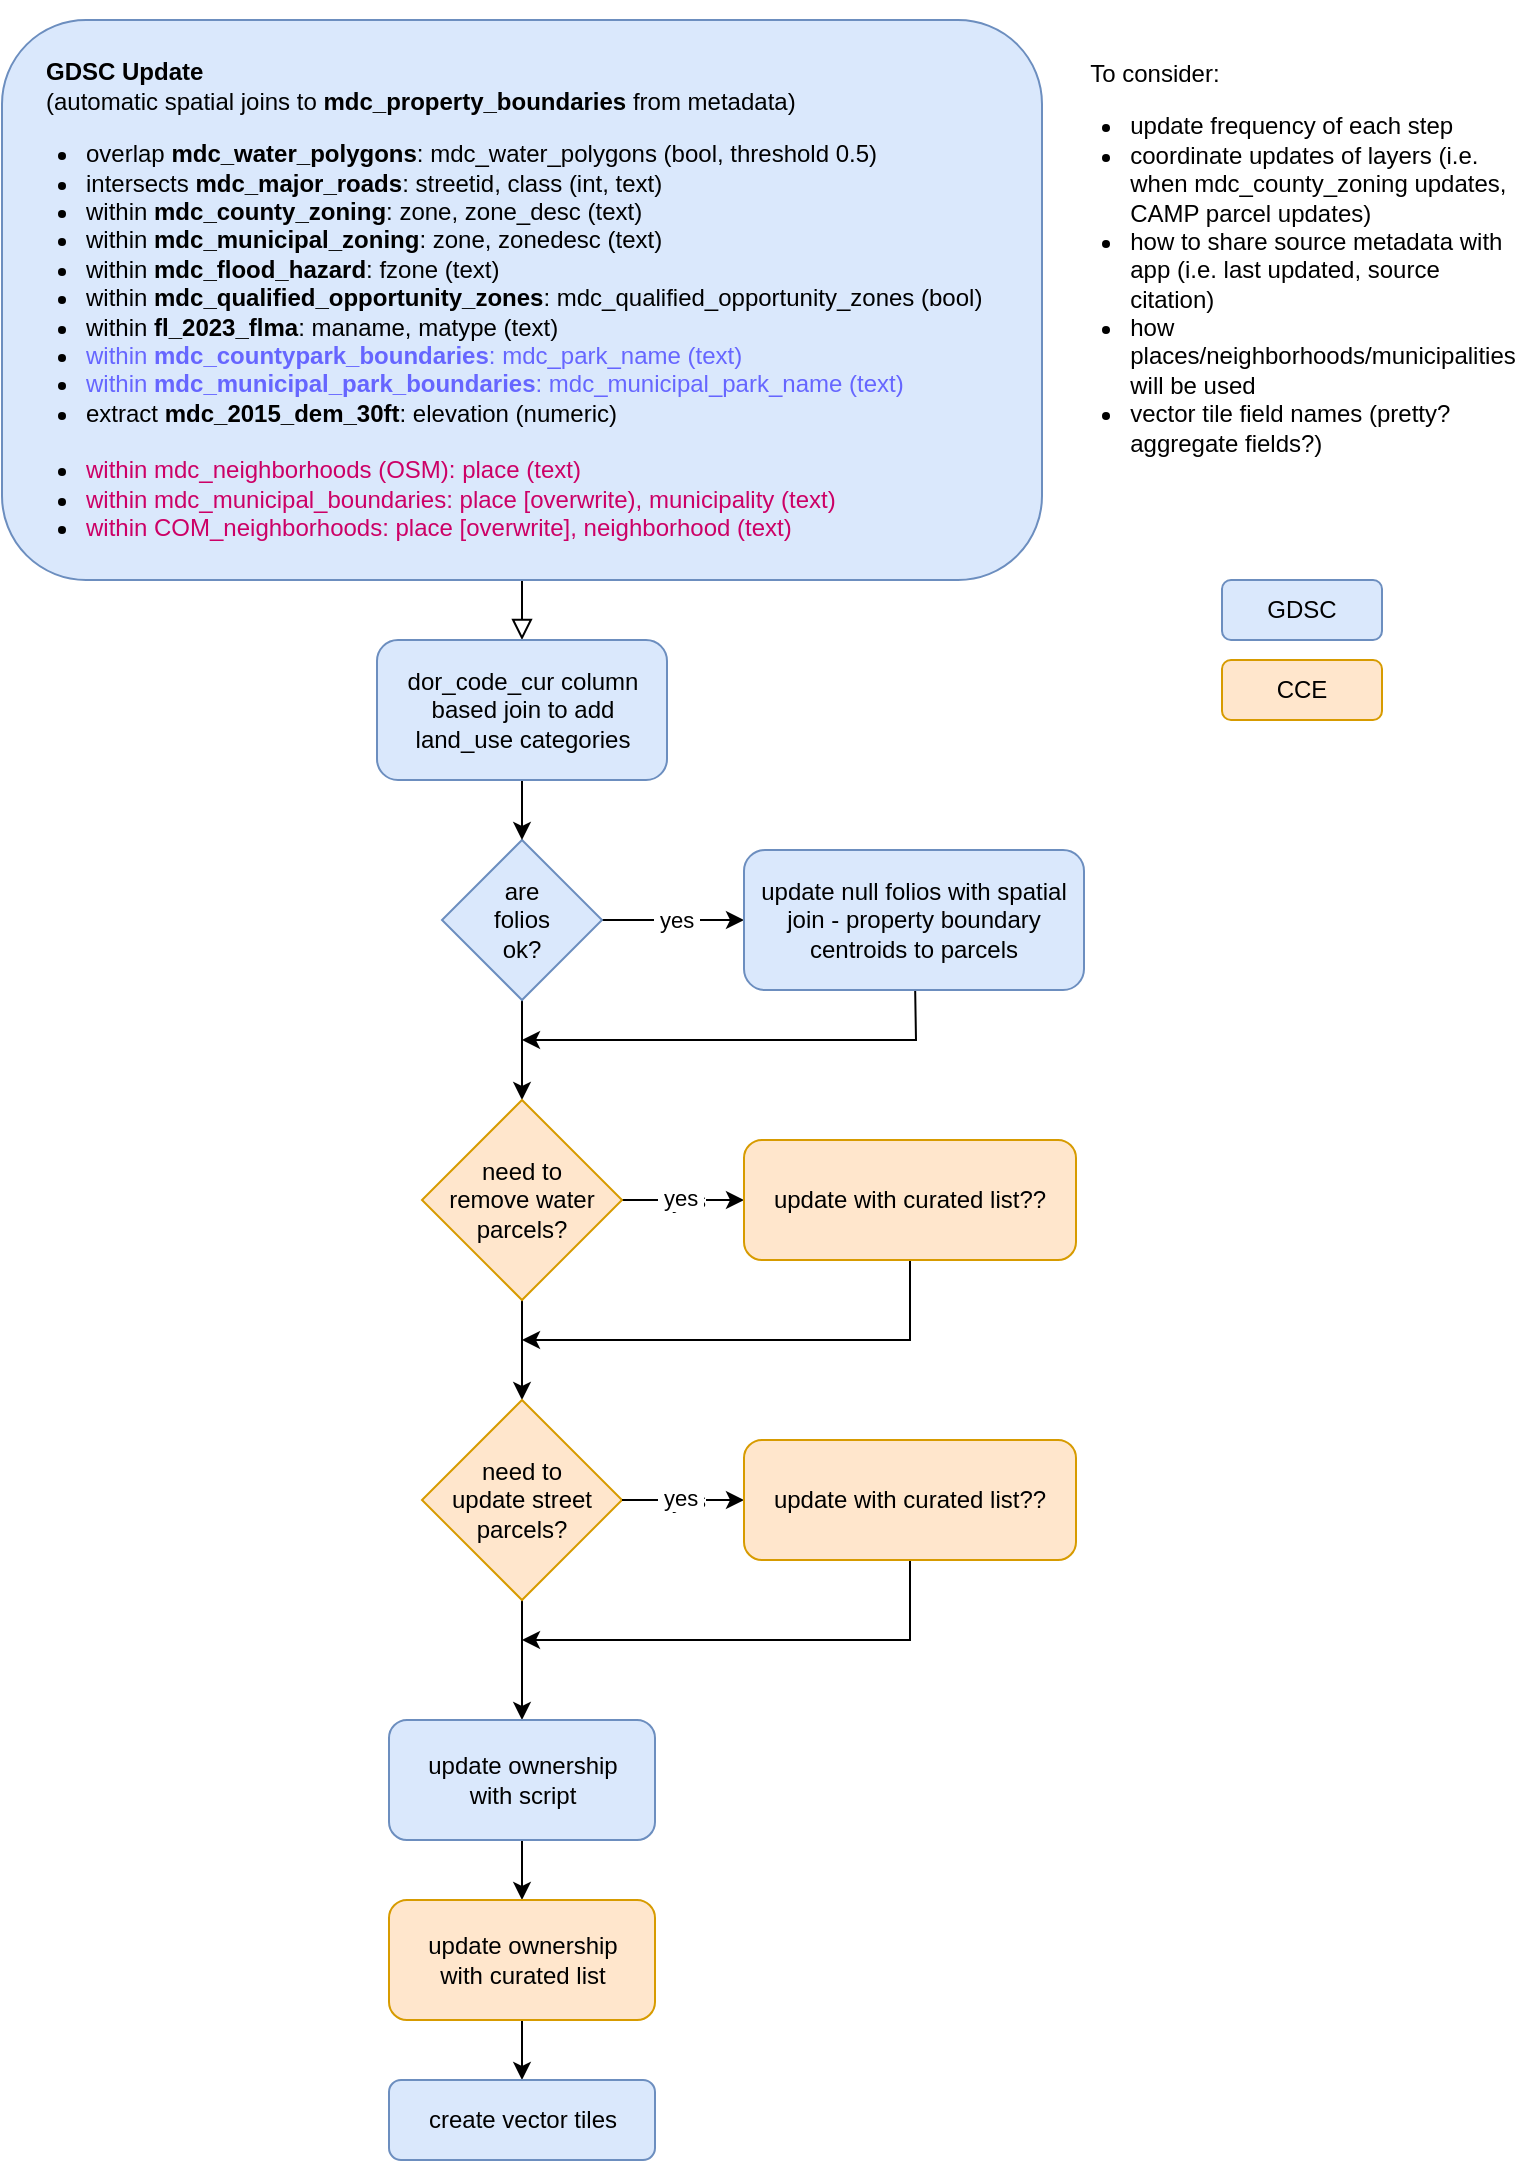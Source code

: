 <mxfile version="24.7.6">
  <diagram id="C5RBs43oDa-KdzZeNtuy" name="Page-1">
    <mxGraphModel dx="1194" dy="1891" grid="1" gridSize="10" guides="1" tooltips="1" connect="1" arrows="1" fold="1" page="1" pageScale="1" pageWidth="827" pageHeight="1169" math="0" shadow="0">
      <root>
        <mxCell id="WIyWlLk6GJQsqaUBKTNV-0" />
        <mxCell id="WIyWlLk6GJQsqaUBKTNV-1" parent="WIyWlLk6GJQsqaUBKTNV-0" />
        <mxCell id="WIyWlLk6GJQsqaUBKTNV-2" value="" style="rounded=0;html=1;jettySize=auto;orthogonalLoop=1;fontSize=11;endArrow=block;endFill=0;endSize=8;strokeWidth=1;shadow=0;labelBackgroundColor=none;edgeStyle=orthogonalEdgeStyle;entryX=0.5;entryY=0;entryDx=0;entryDy=0;" parent="WIyWlLk6GJQsqaUBKTNV-1" source="WIyWlLk6GJQsqaUBKTNV-3" target="Tnecxjnj71vA2LuBwW1x-28" edge="1">
          <mxGeometry relative="1" as="geometry">
            <mxPoint x="300" y="-810" as="targetPoint" />
          </mxGeometry>
        </mxCell>
        <mxCell id="WIyWlLk6GJQsqaUBKTNV-3" value="&lt;blockquote style=&quot;margin: 0px 0px 0px 20px; border: none; padding: 0px;&quot;&gt;&lt;span style=&quot;background-color: initial;&quot;&gt;&lt;b&gt;GDSC Update&lt;/b&gt;&lt;br&gt;&lt;/span&gt;&lt;span style=&quot;background-color: initial;&quot;&gt;(automatic spatial joins to &lt;b&gt;mdc_property_boundaries &lt;/b&gt;from metadata)&lt;/span&gt;&lt;/blockquote&gt;&lt;ul style=&quot;padding-left: 40px; margin-bottom: 0px;&quot;&gt;&lt;li&gt;overlap &lt;b&gt;mdc_water_polygons&lt;/b&gt;: mdc_water_polygons (bool, threshold 0.5)&lt;/li&gt;&lt;li&gt;intersects &lt;b&gt;mdc_major_roads&lt;/b&gt;: streetid, class (int, text)&lt;/li&gt;&lt;li&gt;within &lt;b&gt;mdc_county_zoning&lt;/b&gt;: zone, zone_desc (text)&lt;/li&gt;&lt;li&gt;within &lt;b&gt;mdc_municipal_zoning&lt;/b&gt;: zone, zonedesc (text)&lt;/li&gt;&lt;li&gt;within &lt;b&gt;mdc_flood_hazard&lt;/b&gt;: fzone (text)&lt;/li&gt;&lt;li&gt;within &lt;b&gt;mdc_qualified_opportunity_zones&lt;/b&gt;: mdc_qualified_opportunity_zones (bool)&lt;/li&gt;&lt;li&gt;within &lt;b&gt;fl_2023_flma&lt;/b&gt;: maname, matype (text)&lt;/li&gt;&lt;li&gt;&lt;font color=&quot;#6666ff&quot;&gt;within &lt;b style=&quot;&quot;&gt;mdc_countypark_boundaries&lt;/b&gt;: mdc_park_name (text)&lt;/font&gt;&lt;/li&gt;&lt;li&gt;&lt;font color=&quot;#6666ff&quot;&gt;within &lt;b style=&quot;&quot;&gt;mdc_municipal_park_boundaries&lt;/b&gt;: mdc_municipal_park_name (text)&lt;/font&gt;&lt;/li&gt;&lt;li&gt;extract &lt;b&gt;mdc_2015_dem_30ft&lt;/b&gt;: elevation (numeric)&lt;/li&gt;&lt;/ul&gt;&lt;div&gt;&lt;br&gt;&lt;/div&gt;&lt;ul style=&quot;padding-left: 40px; margin-top: 0px; margin-bottom: 0px; margin-left: 0px;&quot;&gt;&lt;li&gt;&lt;font color=&quot;#cc0066&quot;&gt;within mdc_neighborhoods (OSM): place (text)&lt;/font&gt;&lt;/li&gt;&lt;li&gt;&lt;font color=&quot;#cc0066&quot;&gt;within mdc_municipal_boundaries: place [overwrite), municipality (text)&lt;/font&gt;&lt;/li&gt;&lt;li&gt;&lt;font color=&quot;#cc0066&quot;&gt;within COM_neighborhoods: place [overwrite], neighborhood (text)&lt;/font&gt;&lt;/li&gt;&lt;/ul&gt;" style="rounded=1;whiteSpace=wrap;html=1;fontSize=12;glass=0;strokeWidth=1;shadow=0;align=left;fillColor=#dae8fc;strokeColor=#6c8ebf;" parent="WIyWlLk6GJQsqaUBKTNV-1" vertex="1">
          <mxGeometry x="40" y="-1130" width="520" height="280" as="geometry" />
        </mxCell>
        <mxCell id="Tnecxjnj71vA2LuBwW1x-3" value="" style="edgeStyle=orthogonalEdgeStyle;rounded=0;orthogonalLoop=1;jettySize=auto;html=1;" parent="WIyWlLk6GJQsqaUBKTNV-1" source="Tnecxjnj71vA2LuBwW1x-1" target="Tnecxjnj71vA2LuBwW1x-2" edge="1">
          <mxGeometry relative="1" as="geometry" />
        </mxCell>
        <mxCell id="Tnecxjnj71vA2LuBwW1x-9" value="&amp;nbsp;yes&amp;nbsp;" style="edgeLabel;html=1;align=center;verticalAlign=middle;resizable=0;points=[];" parent="Tnecxjnj71vA2LuBwW1x-3" vertex="1" connectable="0">
          <mxGeometry x="0.041" relative="1" as="geometry">
            <mxPoint as="offset" />
          </mxGeometry>
        </mxCell>
        <mxCell id="Tnecxjnj71vA2LuBwW1x-5" value="" style="edgeStyle=orthogonalEdgeStyle;rounded=0;orthogonalLoop=1;jettySize=auto;html=1;" parent="WIyWlLk6GJQsqaUBKTNV-1" source="Tnecxjnj71vA2LuBwW1x-1" target="Tnecxjnj71vA2LuBwW1x-4" edge="1">
          <mxGeometry relative="1" as="geometry">
            <Array as="points">
              <mxPoint x="297" y="-530" />
            </Array>
          </mxGeometry>
        </mxCell>
        <mxCell id="Tnecxjnj71vA2LuBwW1x-1" value="are&lt;div&gt;folios&lt;/div&gt;&lt;div&gt;ok?&lt;/div&gt;" style="rhombus;whiteSpace=wrap;html=1;fillColor=#dae8fc;strokeColor=#6c8ebf;" parent="WIyWlLk6GJQsqaUBKTNV-1" vertex="1">
          <mxGeometry x="260" y="-720" width="80" height="80" as="geometry" />
        </mxCell>
        <mxCell id="Tnecxjnj71vA2LuBwW1x-8" style="rounded=0;orthogonalLoop=1;jettySize=auto;html=1;" parent="WIyWlLk6GJQsqaUBKTNV-1" source="Tnecxjnj71vA2LuBwW1x-2" edge="1">
          <mxGeometry relative="1" as="geometry">
            <mxPoint x="300" y="-620" as="targetPoint" />
            <Array as="points">
              <mxPoint x="497" y="-620" />
              <mxPoint x="357" y="-620" />
            </Array>
          </mxGeometry>
        </mxCell>
        <mxCell id="Tnecxjnj71vA2LuBwW1x-2" value="update null folios with spatial join - property boundary centroids to parcels" style="rounded=1;whiteSpace=wrap;html=1;fillColor=#dae8fc;strokeColor=#6c8ebf;" parent="WIyWlLk6GJQsqaUBKTNV-1" vertex="1">
          <mxGeometry x="411" y="-715" width="170" height="70" as="geometry" />
        </mxCell>
        <mxCell id="Tnecxjnj71vA2LuBwW1x-10" style="edgeStyle=orthogonalEdgeStyle;rounded=0;orthogonalLoop=1;jettySize=auto;html=1;" parent="WIyWlLk6GJQsqaUBKTNV-1" source="Tnecxjnj71vA2LuBwW1x-4" target="Tnecxjnj71vA2LuBwW1x-17" edge="1">
          <mxGeometry relative="1" as="geometry">
            <mxPoint x="407" y="-540" as="targetPoint" />
          </mxGeometry>
        </mxCell>
        <mxCell id="Tnecxjnj71vA2LuBwW1x-11" value="yes" style="edgeLabel;html=1;align=center;verticalAlign=middle;resizable=0;points=[];" parent="Tnecxjnj71vA2LuBwW1x-10" vertex="1" connectable="0">
          <mxGeometry x="-0.008" y="-2" relative="1" as="geometry">
            <mxPoint x="2" y="-2" as="offset" />
          </mxGeometry>
        </mxCell>
        <mxCell id="Tnecxjnj71vA2LuBwW1x-12" value="&amp;nbsp;yes&amp;nbsp;" style="edgeLabel;html=1;align=center;verticalAlign=middle;resizable=0;points=[];" parent="Tnecxjnj71vA2LuBwW1x-10" vertex="1" connectable="0">
          <mxGeometry x="-0.041" y="1" relative="1" as="geometry">
            <mxPoint as="offset" />
          </mxGeometry>
        </mxCell>
        <mxCell id="Tnecxjnj71vA2LuBwW1x-18" style="edgeStyle=orthogonalEdgeStyle;rounded=0;orthogonalLoop=1;jettySize=auto;html=1;" parent="WIyWlLk6GJQsqaUBKTNV-1" source="Tnecxjnj71vA2LuBwW1x-4" target="Tnecxjnj71vA2LuBwW1x-20" edge="1">
          <mxGeometry relative="1" as="geometry">
            <mxPoint x="297" y="-430" as="targetPoint" />
          </mxGeometry>
        </mxCell>
        <mxCell id="Tnecxjnj71vA2LuBwW1x-4" value="need to&lt;div&gt;remove water&lt;div&gt;parcels?&lt;/div&gt;&lt;/div&gt;" style="rhombus;whiteSpace=wrap;html=1;fillColor=#ffe6cc;strokeColor=#d79b00;" parent="WIyWlLk6GJQsqaUBKTNV-1" vertex="1">
          <mxGeometry x="250" y="-590" width="100" height="100" as="geometry" />
        </mxCell>
        <mxCell id="Tnecxjnj71vA2LuBwW1x-19" style="rounded=0;orthogonalLoop=1;jettySize=auto;html=1;" parent="WIyWlLk6GJQsqaUBKTNV-1" source="Tnecxjnj71vA2LuBwW1x-17" edge="1">
          <mxGeometry relative="1" as="geometry">
            <mxPoint x="300" y="-470" as="targetPoint" />
            <Array as="points">
              <mxPoint x="494" y="-470" />
            </Array>
          </mxGeometry>
        </mxCell>
        <mxCell id="Tnecxjnj71vA2LuBwW1x-17" value="update with curated list??" style="rounded=1;whiteSpace=wrap;html=1;fillColor=#ffe6cc;strokeColor=#d79b00;" parent="WIyWlLk6GJQsqaUBKTNV-1" vertex="1">
          <mxGeometry x="411" y="-570" width="166" height="60" as="geometry" />
        </mxCell>
        <mxCell id="Tnecxjnj71vA2LuBwW1x-26" style="edgeStyle=orthogonalEdgeStyle;rounded=0;orthogonalLoop=1;jettySize=auto;html=1;entryX=0.5;entryY=0;entryDx=0;entryDy=0;" parent="WIyWlLk6GJQsqaUBKTNV-1" source="Tnecxjnj71vA2LuBwW1x-20" target="Tnecxjnj71vA2LuBwW1x-30" edge="1">
          <mxGeometry relative="1" as="geometry">
            <mxPoint x="300" y="-260" as="targetPoint" />
          </mxGeometry>
        </mxCell>
        <mxCell id="Tnecxjnj71vA2LuBwW1x-20" value="need to&lt;div&gt;update street parcels?&lt;/div&gt;" style="rhombus;whiteSpace=wrap;html=1;fillColor=#ffe6cc;strokeColor=#d79b00;" parent="WIyWlLk6GJQsqaUBKTNV-1" vertex="1">
          <mxGeometry x="250" y="-440" width="100" height="100" as="geometry" />
        </mxCell>
        <mxCell id="Tnecxjnj71vA2LuBwW1x-21" style="edgeStyle=orthogonalEdgeStyle;rounded=0;orthogonalLoop=1;jettySize=auto;html=1;exitX=1;exitY=0.5;exitDx=0;exitDy=0;" parent="WIyWlLk6GJQsqaUBKTNV-1" source="Tnecxjnj71vA2LuBwW1x-20" target="Tnecxjnj71vA2LuBwW1x-25" edge="1">
          <mxGeometry relative="1" as="geometry">
            <mxPoint x="407" y="-390" as="targetPoint" />
            <mxPoint x="347" y="-390" as="sourcePoint" />
          </mxGeometry>
        </mxCell>
        <mxCell id="Tnecxjnj71vA2LuBwW1x-22" value="yes" style="edgeLabel;html=1;align=center;verticalAlign=middle;resizable=0;points=[];" parent="Tnecxjnj71vA2LuBwW1x-21" vertex="1" connectable="0">
          <mxGeometry x="-0.008" y="-2" relative="1" as="geometry">
            <mxPoint x="2" y="-2" as="offset" />
          </mxGeometry>
        </mxCell>
        <mxCell id="Tnecxjnj71vA2LuBwW1x-23" value="&amp;nbsp;yes&amp;nbsp;" style="edgeLabel;html=1;align=center;verticalAlign=middle;resizable=0;points=[];" parent="Tnecxjnj71vA2LuBwW1x-21" vertex="1" connectable="0">
          <mxGeometry x="-0.041" y="1" relative="1" as="geometry">
            <mxPoint as="offset" />
          </mxGeometry>
        </mxCell>
        <mxCell id="Tnecxjnj71vA2LuBwW1x-24" style="rounded=0;orthogonalLoop=1;jettySize=auto;html=1;" parent="WIyWlLk6GJQsqaUBKTNV-1" source="Tnecxjnj71vA2LuBwW1x-25" edge="1">
          <mxGeometry relative="1" as="geometry">
            <mxPoint x="300" y="-320" as="targetPoint" />
            <Array as="points">
              <mxPoint x="494" y="-320" />
            </Array>
          </mxGeometry>
        </mxCell>
        <mxCell id="Tnecxjnj71vA2LuBwW1x-25" value="update with curated list??" style="rounded=1;whiteSpace=wrap;html=1;fillColor=#ffe6cc;strokeColor=#d79b00;" parent="WIyWlLk6GJQsqaUBKTNV-1" vertex="1">
          <mxGeometry x="411" y="-420" width="166" height="60" as="geometry" />
        </mxCell>
        <mxCell id="Tnecxjnj71vA2LuBwW1x-27" style="edgeStyle=orthogonalEdgeStyle;rounded=0;orthogonalLoop=1;jettySize=auto;html=1;exitX=0.5;exitY=1;exitDx=0;exitDy=0;" parent="WIyWlLk6GJQsqaUBKTNV-1" source="WIyWlLk6GJQsqaUBKTNV-3" target="WIyWlLk6GJQsqaUBKTNV-3" edge="1">
          <mxGeometry relative="1" as="geometry" />
        </mxCell>
        <mxCell id="Tnecxjnj71vA2LuBwW1x-29" value="" style="edgeStyle=orthogonalEdgeStyle;rounded=0;orthogonalLoop=1;jettySize=auto;html=1;" parent="WIyWlLk6GJQsqaUBKTNV-1" source="Tnecxjnj71vA2LuBwW1x-28" target="Tnecxjnj71vA2LuBwW1x-1" edge="1">
          <mxGeometry relative="1" as="geometry" />
        </mxCell>
        <mxCell id="Tnecxjnj71vA2LuBwW1x-28" value="dor_code_cur column based join to add land_use categories" style="rounded=1;whiteSpace=wrap;html=1;fillColor=#dae8fc;strokeColor=#6c8ebf;" parent="WIyWlLk6GJQsqaUBKTNV-1" vertex="1">
          <mxGeometry x="227.5" y="-820" width="145" height="70" as="geometry" />
        </mxCell>
        <mxCell id="Tnecxjnj71vA2LuBwW1x-33" value="" style="edgeStyle=orthogonalEdgeStyle;rounded=0;orthogonalLoop=1;jettySize=auto;html=1;" parent="WIyWlLk6GJQsqaUBKTNV-1" source="Tnecxjnj71vA2LuBwW1x-30" target="Tnecxjnj71vA2LuBwW1x-32" edge="1">
          <mxGeometry relative="1" as="geometry" />
        </mxCell>
        <mxCell id="Tnecxjnj71vA2LuBwW1x-30" value="update ownership&lt;div&gt;with script&lt;/div&gt;" style="rounded=1;whiteSpace=wrap;html=1;fillColor=#dae8fc;strokeColor=#6c8ebf;" parent="WIyWlLk6GJQsqaUBKTNV-1" vertex="1">
          <mxGeometry x="233.5" y="-280" width="133" height="60" as="geometry" />
        </mxCell>
        <mxCell id="Tnecxjnj71vA2LuBwW1x-35" value="" style="edgeStyle=orthogonalEdgeStyle;rounded=0;orthogonalLoop=1;jettySize=auto;html=1;" parent="WIyWlLk6GJQsqaUBKTNV-1" source="Tnecxjnj71vA2LuBwW1x-32" target="Tnecxjnj71vA2LuBwW1x-34" edge="1">
          <mxGeometry relative="1" as="geometry" />
        </mxCell>
        <mxCell id="Tnecxjnj71vA2LuBwW1x-32" value="update ownership&lt;div&gt;with curated list&lt;/div&gt;" style="rounded=1;whiteSpace=wrap;html=1;fillColor=#ffe6cc;strokeColor=#d79b00;" parent="WIyWlLk6GJQsqaUBKTNV-1" vertex="1">
          <mxGeometry x="233.5" y="-190" width="133" height="60" as="geometry" />
        </mxCell>
        <mxCell id="Tnecxjnj71vA2LuBwW1x-34" value="create vector tiles" style="rounded=1;whiteSpace=wrap;html=1;fillColor=#dae8fc;strokeColor=#6c8ebf;" parent="WIyWlLk6GJQsqaUBKTNV-1" vertex="1">
          <mxGeometry x="233.5" y="-100" width="133" height="40" as="geometry" />
        </mxCell>
        <mxCell id="p5evHhP2tNtgNnebTD5Y-0" value="GDSC" style="rounded=1;whiteSpace=wrap;html=1;fillColor=#dae8fc;strokeColor=#6c8ebf;" vertex="1" parent="WIyWlLk6GJQsqaUBKTNV-1">
          <mxGeometry x="650" y="-850" width="80" height="30" as="geometry" />
        </mxCell>
        <mxCell id="p5evHhP2tNtgNnebTD5Y-1" value="CCE" style="rounded=1;whiteSpace=wrap;html=1;fillColor=#ffe6cc;strokeColor=#d79b00;" vertex="1" parent="WIyWlLk6GJQsqaUBKTNV-1">
          <mxGeometry x="650" y="-810" width="80" height="30" as="geometry" />
        </mxCell>
        <mxCell id="p5evHhP2tNtgNnebTD5Y-3" value="&lt;div style=&quot;padding-left: 20px;&quot; align=&quot;left&quot;&gt;To consider:&lt;/div&gt;&lt;div align=&quot;left&quot;&gt;&lt;ul&gt;&lt;li&gt;update frequency of each step&lt;/li&gt;&lt;li&gt;coordinate updates of layers (i.e. when mdc_county_zoning updates, CAMP parcel updates)&lt;/li&gt;&lt;li&gt;how to share source metadata with app (i.e. last updated, source citation)&lt;/li&gt;&lt;li&gt;how places/neighborhoods/municipalities will be used&lt;/li&gt;&lt;li&gt;vector tile field names (pretty? aggregate fields?)&lt;br&gt;&lt;/li&gt;&lt;/ul&gt;&lt;/div&gt;" style="rounded=1;whiteSpace=wrap;html=1;strokeColor=none;fillColor=none;" vertex="1" parent="WIyWlLk6GJQsqaUBKTNV-1">
          <mxGeometry x="577" y="-1140" width="206.5" height="270" as="geometry" />
        </mxCell>
      </root>
    </mxGraphModel>
  </diagram>
</mxfile>
